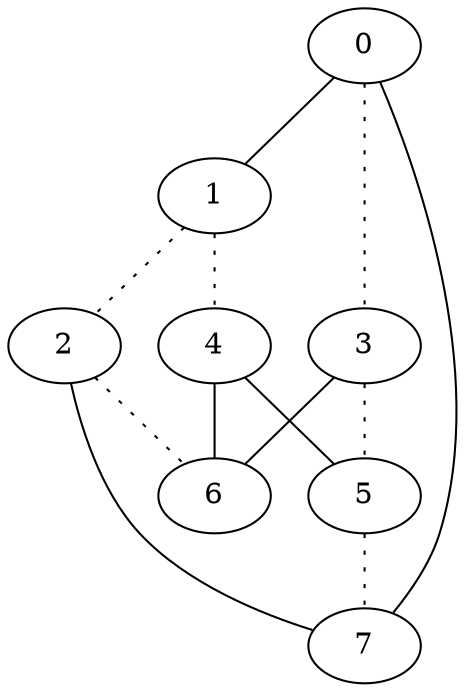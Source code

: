 graph {
a0 -- a1;
a0 -- a3 [style=dotted];
a0 -- a7;
a1 -- a2 [style=dotted];
a1 -- a4 [style=dotted];
a2 -- a6 [style=dotted];
a2 -- a7;
a3 -- a5 [style=dotted];
a3 -- a6;
a4 -- a5;
a4 -- a6;
a5 -- a7 [style=dotted];
a0[label=0];
a1[label=1];
a2[label=2];
a3[label=3];
a4[label=4];
a5[label=5];
a6[label=6];
a7[label=7];
}
